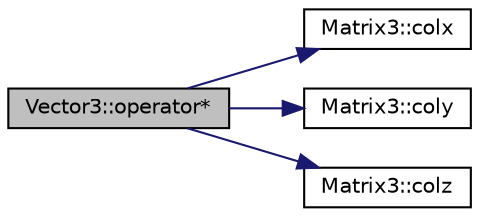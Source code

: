 digraph "Vector3::operator*"
{
 // INTERACTIVE_SVG=YES
  edge [fontname="Helvetica",fontsize="10",labelfontname="Helvetica",labelfontsize="10"];
  node [fontname="Helvetica",fontsize="10",shape=record];
  rankdir="LR";
  Node1 [label="Vector3::operator*",height=0.2,width=0.4,color="black", fillcolor="grey75", style="filled" fontcolor="black"];
  Node1 -> Node2 [color="midnightblue",fontsize="10",style="solid",fontname="Helvetica"];
  Node2 [label="Matrix3::colx",height=0.2,width=0.4,color="black", fillcolor="white", style="filled",URL="$classMatrix3.html#a6dbf35887ea4aa5b7fe5421e457ffa1f"];
  Node1 -> Node3 [color="midnightblue",fontsize="10",style="solid",fontname="Helvetica"];
  Node3 [label="Matrix3::coly",height=0.2,width=0.4,color="black", fillcolor="white", style="filled",URL="$classMatrix3.html#a081ef60db5319f5305e650fafc26efdd"];
  Node1 -> Node4 [color="midnightblue",fontsize="10",style="solid",fontname="Helvetica"];
  Node4 [label="Matrix3::colz",height=0.2,width=0.4,color="black", fillcolor="white", style="filled",URL="$classMatrix3.html#ad7f9f805eb18182b2bae0964152b6999"];
}

